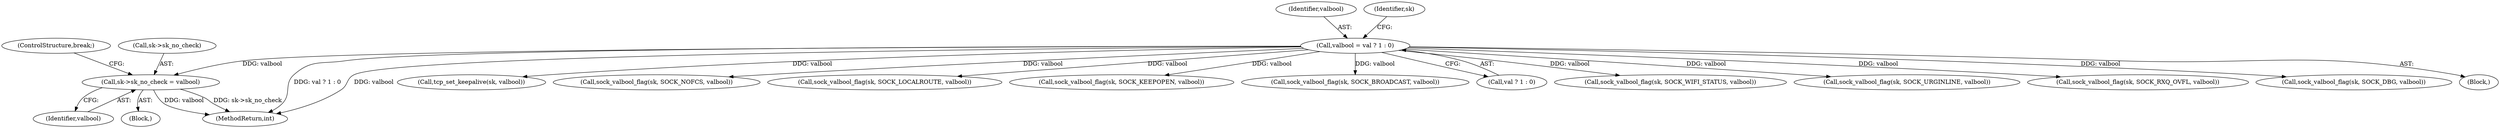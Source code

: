 digraph "0_linux_82981930125abfd39d7c8378a9cfdf5e1be2002b_0@pointer" {
"1000328" [label="(Call,sk->sk_no_check = valbool)"];
"1000153" [label="(Call,valbool = val ? 1 : 0)"];
"1000154" [label="(Identifier,valbool)"];
"1000313" [label="(Call,tcp_set_keepalive(sk, valbool))"];
"1000667" [label="(Call,sock_valbool_flag(sk, SOCK_NOFCS, valbool))"];
"1000153" [label="(Call,valbool = val ? 1 : 0)"];
"1000332" [label="(Identifier,valbool)"];
"1000163" [label="(Block,)"];
"1000201" [label="(Call,sock_valbool_flag(sk, SOCK_LOCALROUTE, valbool))"];
"1000316" [label="(Call,sock_valbool_flag(sk, SOCK_KEEPOPEN, valbool))"];
"1000207" [label="(Call,sock_valbool_flag(sk, SOCK_BROADCAST, valbool))"];
"1000155" [label="(Call,val ? 1 : 0)"];
"1000160" [label="(Identifier,sk)"];
"1000645" [label="(Call,sock_valbool_flag(sk, SOCK_WIFI_STATUS, valbool))"];
"1000322" [label="(Call,sock_valbool_flag(sk, SOCK_URGINLINE, valbool))"];
"1000639" [label="(Call,sock_valbool_flag(sk, SOCK_RXQ_OVFL, valbool))"];
"1000333" [label="(ControlStructure,break;)"];
"1000329" [label="(Call,sk->sk_no_check)"];
"1000176" [label="(Call,sock_valbool_flag(sk, SOCK_DBG, valbool))"];
"1000682" [label="(MethodReturn,int)"];
"1000113" [label="(Block,)"];
"1000328" [label="(Call,sk->sk_no_check = valbool)"];
"1000328" -> "1000163"  [label="AST: "];
"1000328" -> "1000332"  [label="CFG: "];
"1000329" -> "1000328"  [label="AST: "];
"1000332" -> "1000328"  [label="AST: "];
"1000333" -> "1000328"  [label="CFG: "];
"1000328" -> "1000682"  [label="DDG: valbool"];
"1000328" -> "1000682"  [label="DDG: sk->sk_no_check"];
"1000153" -> "1000328"  [label="DDG: valbool"];
"1000153" -> "1000113"  [label="AST: "];
"1000153" -> "1000155"  [label="CFG: "];
"1000154" -> "1000153"  [label="AST: "];
"1000155" -> "1000153"  [label="AST: "];
"1000160" -> "1000153"  [label="CFG: "];
"1000153" -> "1000682"  [label="DDG: val ? 1 : 0"];
"1000153" -> "1000682"  [label="DDG: valbool"];
"1000153" -> "1000176"  [label="DDG: valbool"];
"1000153" -> "1000201"  [label="DDG: valbool"];
"1000153" -> "1000207"  [label="DDG: valbool"];
"1000153" -> "1000313"  [label="DDG: valbool"];
"1000153" -> "1000316"  [label="DDG: valbool"];
"1000153" -> "1000322"  [label="DDG: valbool"];
"1000153" -> "1000639"  [label="DDG: valbool"];
"1000153" -> "1000645"  [label="DDG: valbool"];
"1000153" -> "1000667"  [label="DDG: valbool"];
}
